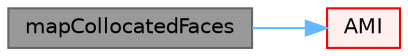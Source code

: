 digraph "mapCollocatedFaces"
{
 // LATEX_PDF_SIZE
  bgcolor="transparent";
  edge [fontname=Helvetica,fontsize=10,labelfontname=Helvetica,labelfontsize=10];
  node [fontname=Helvetica,fontsize=10,shape=box,height=0.2,width=0.4];
  rankdir="LR";
  Node1 [id="Node000001",label="mapCollocatedFaces",height=0.2,width=0.4,color="gray40", fillcolor="grey60", style="filled", fontcolor="black",tooltip=" "];
  Node1 -> Node2 [id="edge1_Node000001_Node000002",color="steelblue1",style="solid",tooltip=" "];
  Node2 [id="Node000002",label="AMI",height=0.2,width=0.4,color="red", fillcolor="#FFF0F0", style="filled",URL="$classFoam_1_1cyclicAMIPolyPatch.html#a7e811c50d8adcb4bdb7302cd59c51cc1",tooltip=" "];
}
